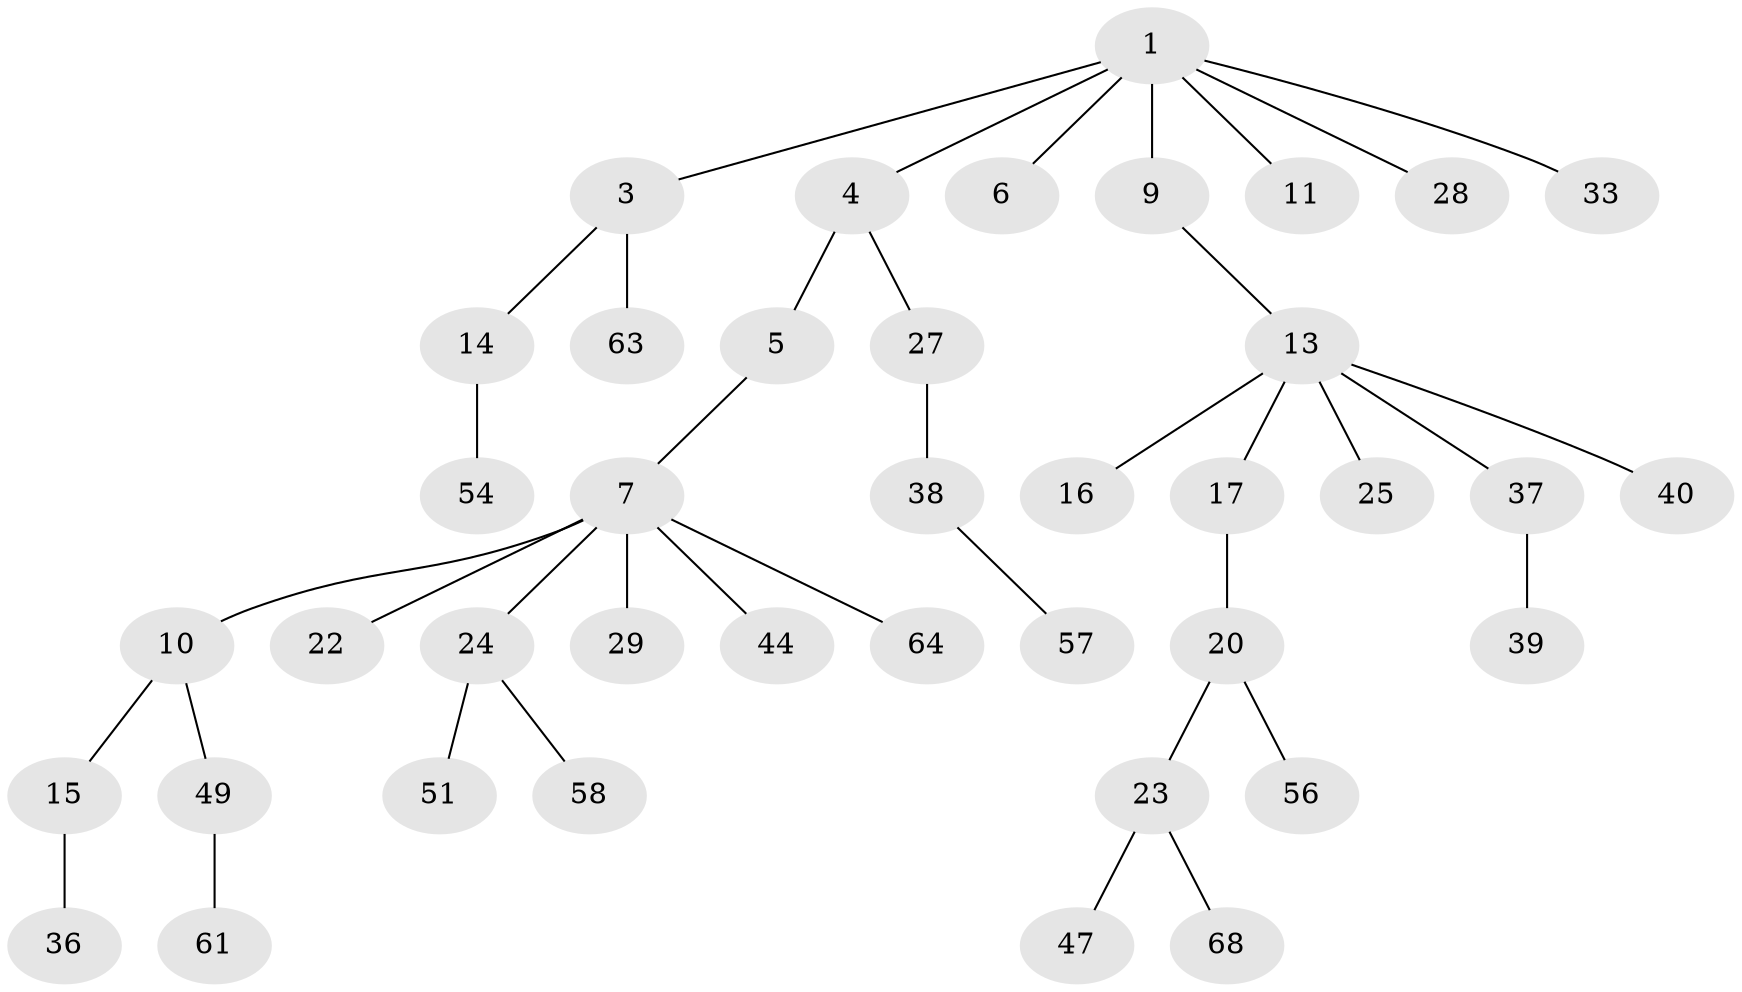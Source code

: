 // original degree distribution, {6: 0.014705882352941176, 4: 0.04411764705882353, 3: 0.14705882352941177, 2: 0.3235294117647059, 1: 0.4411764705882353, 7: 0.014705882352941176, 5: 0.014705882352941176}
// Generated by graph-tools (version 1.1) at 2025/19/03/04/25 18:19:05]
// undirected, 40 vertices, 39 edges
graph export_dot {
graph [start="1"]
  node [color=gray90,style=filled];
  1 [super="+2+19+45"];
  3;
  4;
  5;
  6;
  7 [super="+8+12+18"];
  9;
  10 [super="+34"];
  11;
  13 [super="+21"];
  14;
  15;
  16;
  17 [super="+55"];
  20;
  22;
  23 [super="+26+30"];
  24;
  25 [super="+60"];
  27;
  28 [super="+31"];
  29 [super="+66"];
  33;
  36 [super="+46"];
  37;
  38;
  39;
  40;
  44 [super="+48"];
  47;
  49;
  51;
  54;
  56;
  57;
  58 [super="+62"];
  61;
  63;
  64;
  68;
  1 -- 3;
  1 -- 6;
  1 -- 9;
  1 -- 11;
  1 -- 4;
  1 -- 28;
  1 -- 33;
  3 -- 14;
  3 -- 63;
  4 -- 5;
  4 -- 27;
  5 -- 7;
  7 -- 10;
  7 -- 29;
  7 -- 44;
  7 -- 24;
  7 -- 64;
  7 -- 22;
  9 -- 13;
  10 -- 15;
  10 -- 49;
  13 -- 16;
  13 -- 17;
  13 -- 40;
  13 -- 25;
  13 -- 37;
  14 -- 54;
  15 -- 36;
  17 -- 20;
  20 -- 23;
  20 -- 56;
  23 -- 68;
  23 -- 47;
  24 -- 51;
  24 -- 58;
  27 -- 38;
  37 -- 39;
  38 -- 57;
  49 -- 61;
}
